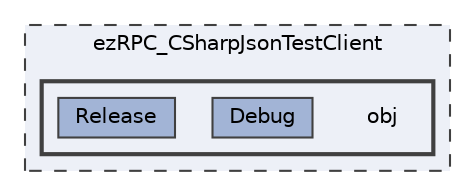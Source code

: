 digraph "C:/Dev/ezRPC/ezRPC_CSharpJsonTestClient/obj"
{
 // LATEX_PDF_SIZE
  bgcolor="transparent";
  edge [fontname=Helvetica,fontsize=10,labelfontname=Helvetica,labelfontsize=10];
  node [fontname=Helvetica,fontsize=10,shape=box,height=0.2,width=0.4];
  compound=true
  subgraph clusterdir_e485a1782eedd82c479bf44a53593787 {
    graph [ bgcolor="#edf0f7", pencolor="grey25", label="ezRPC_CSharpJsonTestClient", fontname=Helvetica,fontsize=10 style="filled,dashed", URL="dir_e485a1782eedd82c479bf44a53593787.html",tooltip=""]
  subgraph clusterdir_a93be8e891d3ae7e4b3382f989ba9ed6 {
    graph [ bgcolor="#edf0f7", pencolor="grey25", label="", fontname=Helvetica,fontsize=10 style="filled,bold", URL="dir_a93be8e891d3ae7e4b3382f989ba9ed6.html",tooltip=""]
    dir_a93be8e891d3ae7e4b3382f989ba9ed6 [shape=plaintext, label="obj"];
  dir_8ade134eb83cd0f91ad7301efcc80301 [label="Debug", fillcolor="#a2b4d6", color="grey25", style="filled", URL="dir_8ade134eb83cd0f91ad7301efcc80301.html",tooltip=""];
  dir_c11d81b22bff65ecfa1db6b82b6cfeec [label="Release", fillcolor="#a2b4d6", color="grey25", style="filled", URL="dir_c11d81b22bff65ecfa1db6b82b6cfeec.html",tooltip=""];
  }
  }
}
